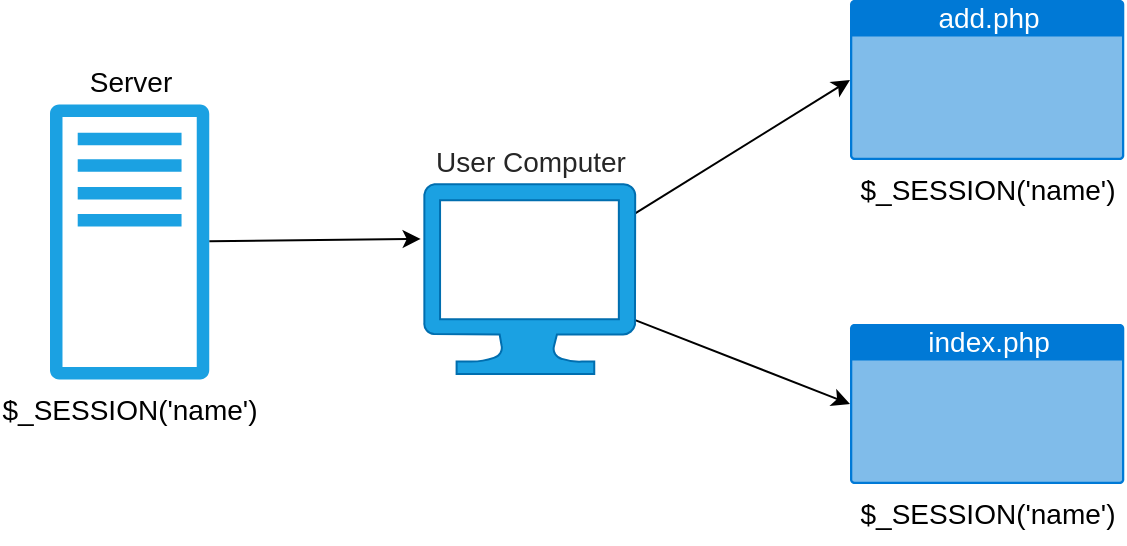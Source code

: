 <mxfile>
    <diagram id="_SvaQQFIIUXFQQwiTmM3" name="Page-1">
        <mxGraphModel dx="485" dy="388" grid="1" gridSize="10" guides="1" tooltips="1" connect="1" arrows="1" fold="1" page="1" pageScale="1" pageWidth="850" pageHeight="1100" math="0" shadow="0">
            <root>
                <mxCell id="0"/>
                <mxCell id="1" parent="0"/>
                <mxCell id="16" style="edgeStyle=none;html=1;entryX=-0.016;entryY=0.289;entryDx=0;entryDy=0;entryPerimeter=0;fontSize=14;fontColor=#262626;" edge="1" parent="1" source="4" target="8">
                    <mxGeometry relative="1" as="geometry"/>
                </mxCell>
                <mxCell id="4" value="&lt;font color=&quot;#030303&quot;&gt;Server&lt;/font&gt;" style="sketch=0;outlineConnect=0;fontColor=#ffffff;fillColor=#1ba1e2;strokeColor=#006EAF;dashed=0;verticalLabelPosition=top;verticalAlign=bottom;align=center;html=1;fontSize=14;fontStyle=0;aspect=fixed;pointerEvents=1;shape=mxgraph.aws4.traditional_server;labelPosition=center;" vertex="1" parent="1">
                    <mxGeometry x="240" y="330" width="79.62" height="138" as="geometry"/>
                </mxCell>
                <mxCell id="5" value="$_SESSION('name')" style="text;strokeColor=none;align=center;fillColor=none;html=1;verticalAlign=middle;whiteSpace=wrap;rounded=0;fontSize=14;" vertex="1" parent="1">
                    <mxGeometry x="249.81" y="468" width="60" height="30" as="geometry"/>
                </mxCell>
                <mxCell id="11" style="edgeStyle=none;html=1;entryX=0;entryY=0.5;entryDx=0;entryDy=0;entryPerimeter=0;fontSize=14;fontColor=#262626;" edge="1" parent="1" source="8" target="9">
                    <mxGeometry relative="1" as="geometry"/>
                </mxCell>
                <mxCell id="12" style="edgeStyle=none;html=1;entryX=0;entryY=0.5;entryDx=0;entryDy=0;entryPerimeter=0;fontSize=14;fontColor=#262626;" edge="1" parent="1" source="8" target="10">
                    <mxGeometry relative="1" as="geometry"/>
                </mxCell>
                <mxCell id="8" value="&lt;font color=&quot;#262626&quot;&gt;User Computer&lt;/font&gt;" style="verticalLabelPosition=top;html=1;verticalAlign=bottom;align=center;strokeColor=#006EAF;fillColor=#1ba1e2;shape=mxgraph.azure.computer;pointerEvents=1;fontSize=14;fontColor=#ffffff;labelPosition=center;" vertex="1" parent="1">
                    <mxGeometry x="427.03" y="370" width="105.56" height="95" as="geometry"/>
                </mxCell>
                <mxCell id="9" value="&lt;font style=&quot;font-size: 14px;&quot;&gt;add.php&lt;/font&gt;" style="html=1;strokeColor=none;fillColor=#0079D6;labelPosition=center;verticalLabelPosition=middle;verticalAlign=top;align=center;fontSize=12;outlineConnect=0;spacingTop=-6;fontColor=#FFFFFF;sketch=0;shape=mxgraph.sitemap.page;" vertex="1" parent="1">
                    <mxGeometry x="640" y="278" width="137.14" height="80" as="geometry"/>
                </mxCell>
                <mxCell id="10" value="&lt;font style=&quot;font-size: 14px;&quot;&gt;index.php&lt;/font&gt;" style="html=1;strokeColor=none;fillColor=#0079D6;labelPosition=center;verticalLabelPosition=middle;verticalAlign=top;align=center;fontSize=12;outlineConnect=0;spacingTop=-6;fontColor=#FFFFFF;sketch=0;shape=mxgraph.sitemap.page;" vertex="1" parent="1">
                    <mxGeometry x="640" y="440" width="137.14" height="80" as="geometry"/>
                </mxCell>
                <mxCell id="14" value="$_SESSION('name')" style="text;strokeColor=none;align=center;fillColor=none;html=1;verticalAlign=middle;whiteSpace=wrap;rounded=0;fontSize=14;" vertex="1" parent="1">
                    <mxGeometry x="678.57" y="358" width="60" height="30" as="geometry"/>
                </mxCell>
                <mxCell id="15" value="$_SESSION('name')" style="text;strokeColor=none;align=center;fillColor=none;html=1;verticalAlign=middle;whiteSpace=wrap;rounded=0;fontSize=14;" vertex="1" parent="1">
                    <mxGeometry x="678.57" y="520" width="60" height="30" as="geometry"/>
                </mxCell>
            </root>
        </mxGraphModel>
    </diagram>
</mxfile>